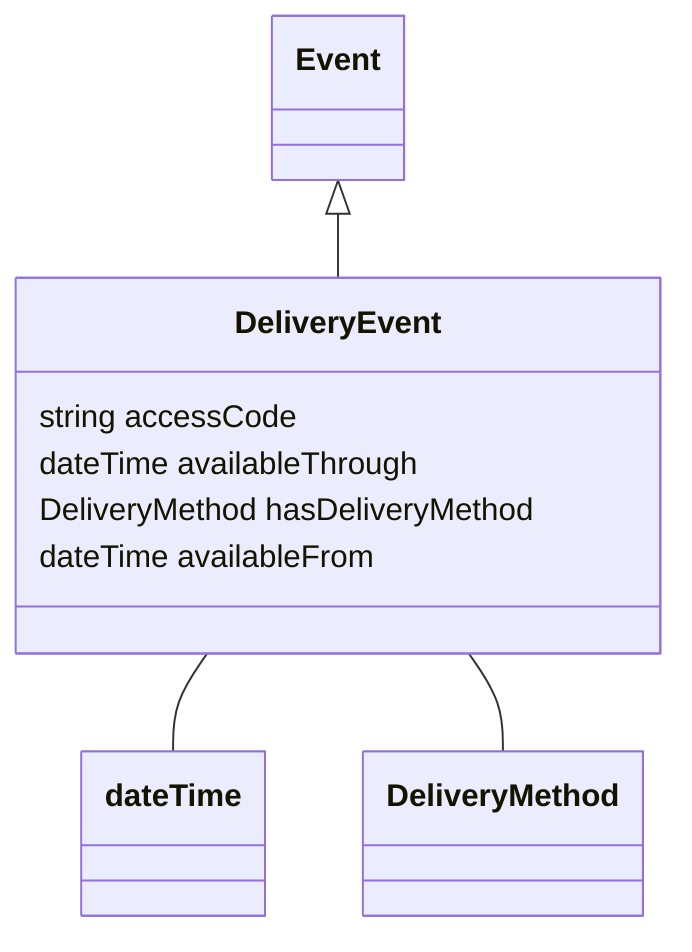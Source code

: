 classDiagram
  DeliveryEvent -- dateTime
DeliveryEvent -- DeliveryMethod


Event <|-- DeliveryEvent
class DeliveryEvent {

  string accessCode
  dateTime availableThrough
  DeliveryMethod hasDeliveryMethod
  dateTime availableFrom

}